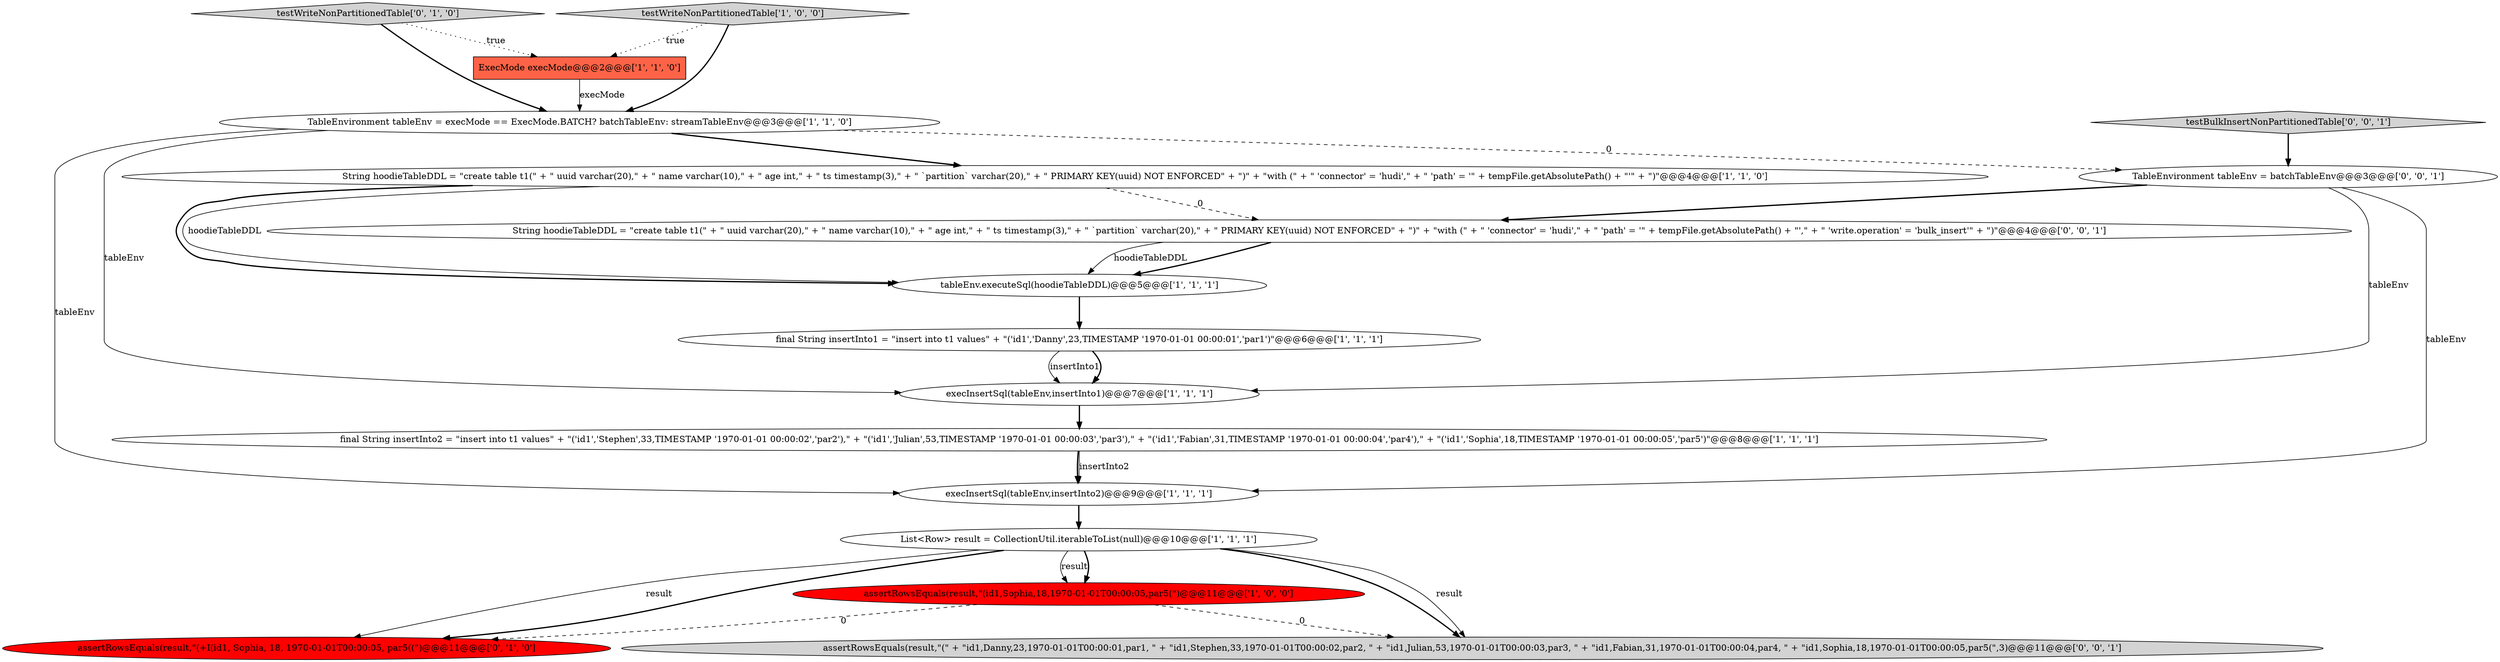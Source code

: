 digraph {
14 [style = filled, label = "TableEnvironment tableEnv = batchTableEnv@@@3@@@['0', '0', '1']", fillcolor = white, shape = ellipse image = "AAA0AAABBB3BBB"];
0 [style = filled, label = "TableEnvironment tableEnv = execMode == ExecMode.BATCH? batchTableEnv: streamTableEnv@@@3@@@['1', '1', '0']", fillcolor = white, shape = ellipse image = "AAA0AAABBB1BBB"];
5 [style = filled, label = "execInsertSql(tableEnv,insertInto1)@@@7@@@['1', '1', '1']", fillcolor = white, shape = ellipse image = "AAA0AAABBB1BBB"];
15 [style = filled, label = "String hoodieTableDDL = \"create table t1(\" + \" uuid varchar(20),\" + \" name varchar(10),\" + \" age int,\" + \" ts timestamp(3),\" + \" `partition` varchar(20),\" + \" PRIMARY KEY(uuid) NOT ENFORCED\" + \")\" + \"with (\" + \" 'connector' = 'hudi',\" + \" 'path' = '\" + tempFile.getAbsolutePath() + \"',\" + \" 'write.operation' = 'bulk_insert'\" + \")\"@@@4@@@['0', '0', '1']", fillcolor = white, shape = ellipse image = "AAA0AAABBB3BBB"];
3 [style = filled, label = "final String insertInto1 = \"insert into t1 values\" + \"('id1','Danny',23,TIMESTAMP '1970-01-01 00:00:01','par1')\"@@@6@@@['1', '1', '1']", fillcolor = white, shape = ellipse image = "AAA0AAABBB1BBB"];
8 [style = filled, label = "assertRowsEquals(result,\"(id1,Sophia,18,1970-01-01T00:00:05,par5(\")@@@11@@@['1', '0', '0']", fillcolor = red, shape = ellipse image = "AAA1AAABBB1BBB"];
1 [style = filled, label = "String hoodieTableDDL = \"create table t1(\" + \" uuid varchar(20),\" + \" name varchar(10),\" + \" age int,\" + \" ts timestamp(3),\" + \" `partition` varchar(20),\" + \" PRIMARY KEY(uuid) NOT ENFORCED\" + \")\" + \"with (\" + \" 'connector' = 'hudi',\" + \" 'path' = '\" + tempFile.getAbsolutePath() + \"'\" + \")\"@@@4@@@['1', '1', '0']", fillcolor = white, shape = ellipse image = "AAA0AAABBB1BBB"];
7 [style = filled, label = "List<Row> result = CollectionUtil.iterableToList(null)@@@10@@@['1', '1', '1']", fillcolor = white, shape = ellipse image = "AAA0AAABBB1BBB"];
12 [style = filled, label = "testWriteNonPartitionedTable['0', '1', '0']", fillcolor = lightgray, shape = diamond image = "AAA0AAABBB2BBB"];
4 [style = filled, label = "ExecMode execMode@@@2@@@['1', '1', '0']", fillcolor = tomato, shape = box image = "AAA0AAABBB1BBB"];
6 [style = filled, label = "final String insertInto2 = \"insert into t1 values\" + \"('id1','Stephen',33,TIMESTAMP '1970-01-01 00:00:02','par2'),\" + \"('id1','Julian',53,TIMESTAMP '1970-01-01 00:00:03','par3'),\" + \"('id1','Fabian',31,TIMESTAMP '1970-01-01 00:00:04','par4'),\" + \"('id1','Sophia',18,TIMESTAMP '1970-01-01 00:00:05','par5')\"@@@8@@@['1', '1', '1']", fillcolor = white, shape = ellipse image = "AAA0AAABBB1BBB"];
16 [style = filled, label = "testBulkInsertNonPartitionedTable['0', '0', '1']", fillcolor = lightgray, shape = diamond image = "AAA0AAABBB3BBB"];
9 [style = filled, label = "testWriteNonPartitionedTable['1', '0', '0']", fillcolor = lightgray, shape = diamond image = "AAA0AAABBB1BBB"];
10 [style = filled, label = "tableEnv.executeSql(hoodieTableDDL)@@@5@@@['1', '1', '1']", fillcolor = white, shape = ellipse image = "AAA0AAABBB1BBB"];
11 [style = filled, label = "assertRowsEquals(result,\"(+I(id1, Sophia, 18, 1970-01-01T00:00:05, par5((\")@@@11@@@['0', '1', '0']", fillcolor = red, shape = ellipse image = "AAA1AAABBB2BBB"];
2 [style = filled, label = "execInsertSql(tableEnv,insertInto2)@@@9@@@['1', '1', '1']", fillcolor = white, shape = ellipse image = "AAA0AAABBB1BBB"];
13 [style = filled, label = "assertRowsEquals(result,\"(\" + \"id1,Danny,23,1970-01-01T00:00:01,par1, \" + \"id1,Stephen,33,1970-01-01T00:00:02,par2, \" + \"id1,Julian,53,1970-01-01T00:00:03,par3, \" + \"id1,Fabian,31,1970-01-01T00:00:04,par4, \" + \"id1,Sophia,18,1970-01-01T00:00:05,par5(\",3)@@@11@@@['0', '0', '1']", fillcolor = lightgray, shape = ellipse image = "AAA0AAABBB3BBB"];
7->13 [style = bold, label=""];
15->10 [style = bold, label=""];
7->11 [style = bold, label=""];
9->0 [style = bold, label=""];
1->15 [style = dashed, label="0"];
7->8 [style = solid, label="result"];
10->3 [style = bold, label=""];
4->0 [style = solid, label="execMode"];
3->5 [style = solid, label="insertInto1"];
7->8 [style = bold, label=""];
12->0 [style = bold, label=""];
1->10 [style = solid, label="hoodieTableDDL"];
7->13 [style = solid, label="result"];
8->13 [style = dashed, label="0"];
6->2 [style = bold, label=""];
0->14 [style = dashed, label="0"];
3->5 [style = bold, label=""];
5->6 [style = bold, label=""];
7->11 [style = solid, label="result"];
0->1 [style = bold, label=""];
14->2 [style = solid, label="tableEnv"];
9->4 [style = dotted, label="true"];
16->14 [style = bold, label=""];
0->2 [style = solid, label="tableEnv"];
14->15 [style = bold, label=""];
0->5 [style = solid, label="tableEnv"];
12->4 [style = dotted, label="true"];
14->5 [style = solid, label="tableEnv"];
2->7 [style = bold, label=""];
8->11 [style = dashed, label="0"];
1->10 [style = bold, label=""];
6->2 [style = solid, label="insertInto2"];
15->10 [style = solid, label="hoodieTableDDL"];
}
